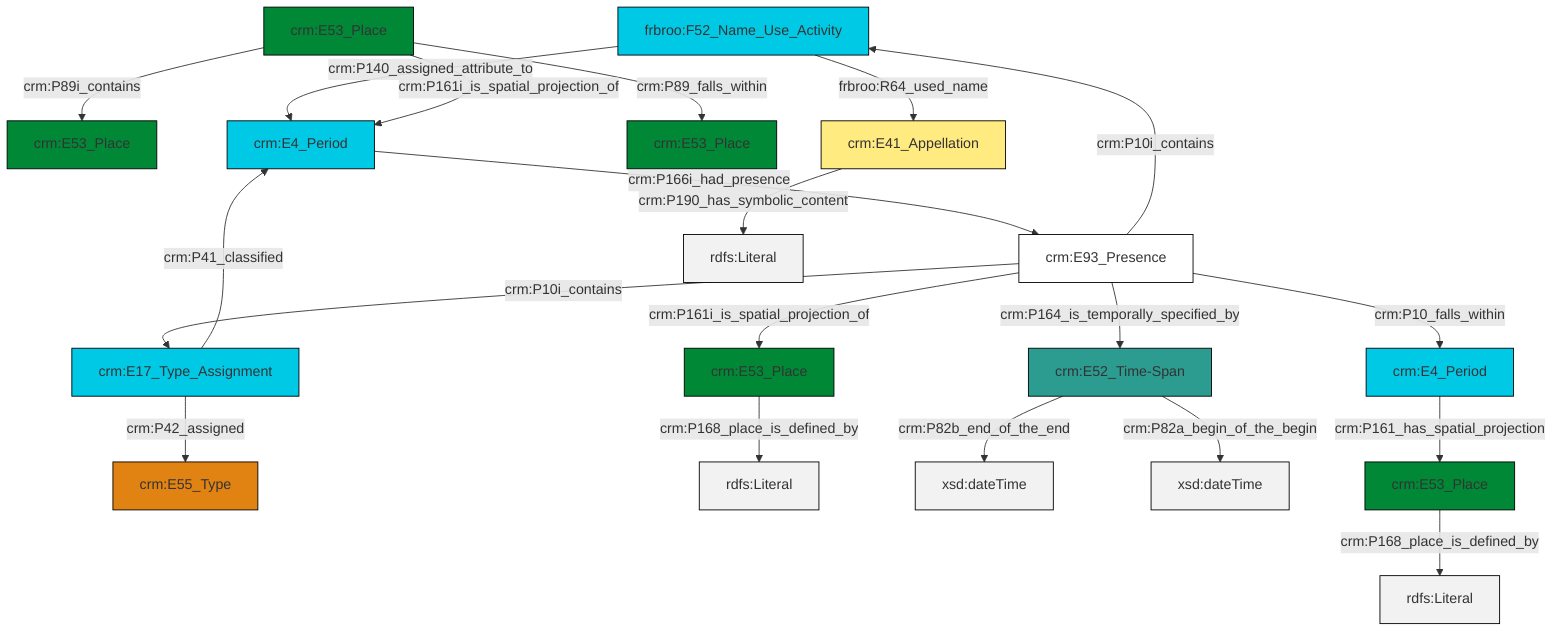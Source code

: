 graph TD
classDef Literal fill:#f2f2f2,stroke:#000000;
classDef CRM_Entity fill:#FFFFFF,stroke:#000000;
classDef Temporal_Entity fill:#00C9E6, stroke:#000000;
classDef Type fill:#E18312, stroke:#000000;
classDef Time-Span fill:#2C9C91, stroke:#000000;
classDef Appellation fill:#FFEB7F, stroke:#000000;
classDef Place fill:#008836, stroke:#000000;
classDef Persistent_Item fill:#B266B2, stroke:#000000;
classDef Conceptual_Object fill:#FFD700, stroke:#000000;
classDef Physical_Thing fill:#D2B48C, stroke:#000000;
classDef Actor fill:#f58aad, stroke:#000000;
classDef PC_Classes fill:#4ce600, stroke:#000000;
classDef Multi fill:#cccccc,stroke:#000000;

2["frbroo:F52_Name_Use_Activity"]:::Temporal_Entity -->|crm:P140_assigned_attribute_to| 8["crm:E4_Period"]:::Temporal_Entity
11["crm:E53_Place"]:::Place -->|crm:P89_falls_within| 13["crm:E53_Place"]:::Place
14["crm:E93_Presence"]:::CRM_Entity -->|crm:P10_falls_within| 4["crm:E4_Period"]:::Temporal_Entity
9["crm:E53_Place"]:::Place -->|crm:P168_place_is_defined_by| 17[rdfs:Literal]:::Literal
18["crm:E52_Time-Span"]:::Time-Span -->|crm:P82b_end_of_the_end| 19[xsd:dateTime]:::Literal
18["crm:E52_Time-Span"]:::Time-Span -->|crm:P82a_begin_of_the_begin| 20[xsd:dateTime]:::Literal
6["crm:E17_Type_Assignment"]:::Temporal_Entity -->|crm:P42_assigned| 15["crm:E55_Type"]:::Type
2["frbroo:F52_Name_Use_Activity"]:::Temporal_Entity -->|frbroo:R64_used_name| 21["crm:E41_Appellation"]:::Appellation
25["crm:E53_Place"]:::Place -->|crm:P168_place_is_defined_by| 26[rdfs:Literal]:::Literal
8["crm:E4_Period"]:::Temporal_Entity -->|crm:P166i_had_presence| 14["crm:E93_Presence"]:::CRM_Entity
14["crm:E93_Presence"]:::CRM_Entity -->|crm:P161i_is_spatial_projection_of| 9["crm:E53_Place"]:::Place
6["crm:E17_Type_Assignment"]:::Temporal_Entity -->|crm:P41_classified| 8["crm:E4_Period"]:::Temporal_Entity
11["crm:E53_Place"]:::Place -->|crm:P89i_contains| 0["crm:E53_Place"]:::Place
14["crm:E93_Presence"]:::CRM_Entity -->|crm:P164_is_temporally_specified_by| 18["crm:E52_Time-Span"]:::Time-Span
14["crm:E93_Presence"]:::CRM_Entity -->|crm:P10i_contains| 2["frbroo:F52_Name_Use_Activity"]:::Temporal_Entity
14["crm:E93_Presence"]:::CRM_Entity -->|crm:P10i_contains| 6["crm:E17_Type_Assignment"]:::Temporal_Entity
11["crm:E53_Place"]:::Place -->|crm:P161i_is_spatial_projection_of| 8["crm:E4_Period"]:::Temporal_Entity
4["crm:E4_Period"]:::Temporal_Entity -->|crm:P161_has_spatial_projection| 25["crm:E53_Place"]:::Place
21["crm:E41_Appellation"]:::Appellation -->|crm:P190_has_symbolic_content| 30[rdfs:Literal]:::Literal
